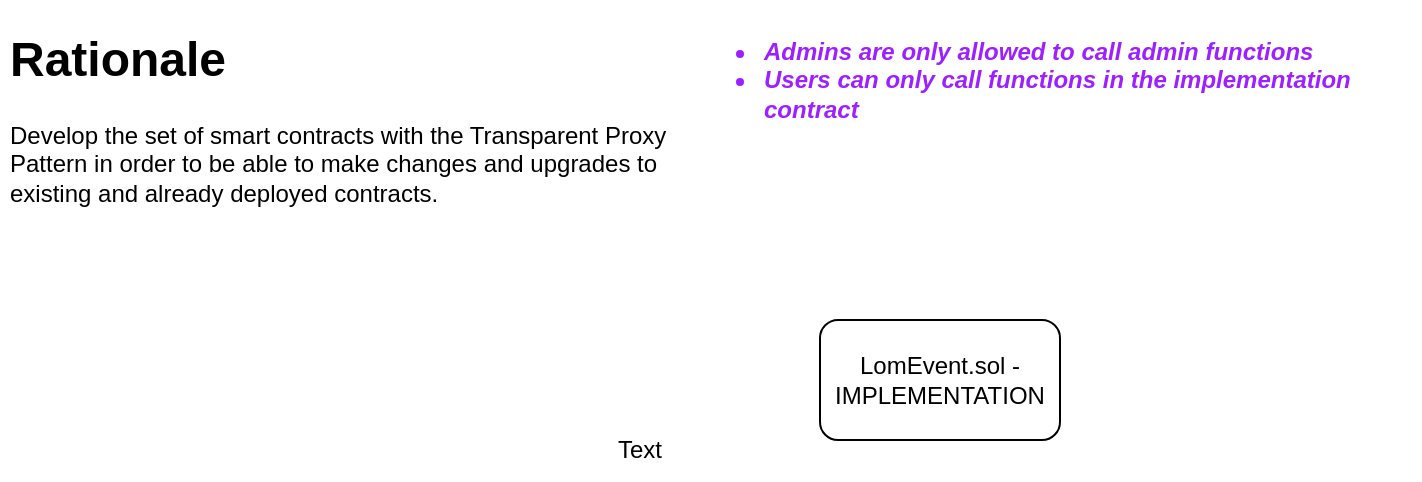 <mxfile version="16.6.0" type="github">
  <diagram id="e8jkFNF5Zg61WflTOzRj" name="Page-1">
    <mxGraphModel dx="772" dy="489" grid="1" gridSize="10" guides="1" tooltips="1" connect="1" arrows="1" fold="1" page="1" pageScale="1" pageWidth="827" pageHeight="1169" math="0" shadow="0">
      <root>
        <mxCell id="0" />
        <mxCell id="1" parent="0" />
        <mxCell id="kIaiU6BiIj92qUV8aG6d-1" value="LomEvent.sol - IMPLEMENTATION" style="rounded=1;whiteSpace=wrap;html=1;" vertex="1" parent="1">
          <mxGeometry x="500" y="180" width="120" height="60" as="geometry" />
        </mxCell>
        <mxCell id="kIaiU6BiIj92qUV8aG6d-2" value="&lt;h1&gt;Rationale&lt;/h1&gt;&lt;p&gt;Develop the set of smart contracts with the Transparent Proxy Pattern in order to be able to make changes and upgrades to existing and already deployed contracts.&lt;/p&gt;" style="text;html=1;strokeColor=none;fillColor=none;spacing=5;spacingTop=-20;whiteSpace=wrap;overflow=hidden;rounded=0;" vertex="1" parent="1">
          <mxGeometry x="90" y="30" width="340" height="120" as="geometry" />
        </mxCell>
        <mxCell id="kIaiU6BiIj92qUV8aG6d-3" value="Text" style="text;html=1;strokeColor=none;fillColor=none;align=center;verticalAlign=middle;whiteSpace=wrap;rounded=0;" vertex="1" parent="1">
          <mxGeometry x="380" y="230" width="60" height="30" as="geometry" />
        </mxCell>
        <mxCell id="kIaiU6BiIj92qUV8aG6d-5" value="&lt;ul&gt;&lt;li&gt;&lt;span style=&quot;font-style: italic ; text-align: center&quot;&gt;Admins are only allowed to call admin functions&lt;/span&gt;&lt;br&gt;&lt;/li&gt;&lt;li&gt;&lt;i&gt;Users can only call functions in the implementation contract&lt;/i&gt;&lt;/li&gt;&lt;/ul&gt;" style="text;strokeColor=none;fillColor=none;html=1;whiteSpace=wrap;verticalAlign=middle;overflow=hidden;fontColor=#9E1FFF;fontStyle=1" vertex="1" parent="1">
          <mxGeometry x="430" y="20" width="370" height="80" as="geometry" />
        </mxCell>
      </root>
    </mxGraphModel>
  </diagram>
</mxfile>
